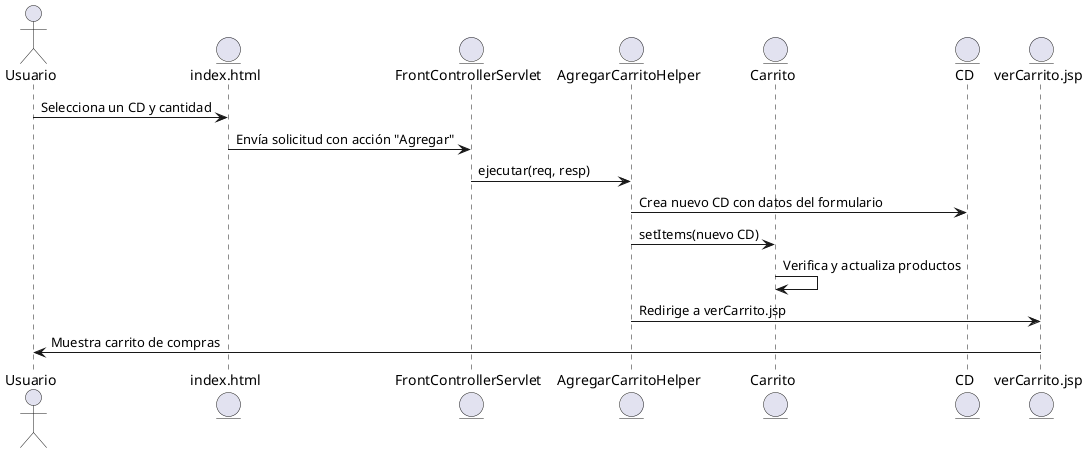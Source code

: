 @startuml

actor Usuario
entity "index.html" as Index
entity "FrontControllerServlet" as FrontController
entity "AgregarCarritoHelper" as AgregarCarrito
entity "Carrito" as Carrito
entity "CD" as CD
entity "verCarrito.jsp" as VerCarrito

Usuario -> Index: Selecciona un CD y cantidad
Index -> FrontController: Envía solicitud con acción "Agregar"
FrontController -> AgregarCarrito: ejecutar(req, resp)
AgregarCarrito -> CD: Crea nuevo CD con datos del formulario
AgregarCarrito -> Carrito: setItems(nuevo CD)
Carrito -> Carrito: Verifica y actualiza productos
VerCarrito <- AgregarCarrito: Redirige a verCarrito.jsp
Usuario <- VerCarrito: Muestra carrito de compras

@enduml